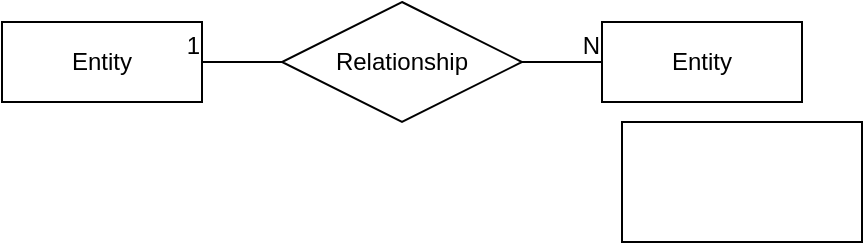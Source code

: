 <mxfile version="21.6.1" type="github">
  <diagram name="페이지-1" id="xHLtVfFAa8tFA3_w6fn9">
    <mxGraphModel dx="636" dy="333" grid="1" gridSize="10" guides="1" tooltips="1" connect="1" arrows="1" fold="1" page="1" pageScale="1" pageWidth="827" pageHeight="1169" math="0" shadow="0">
      <root>
        <mxCell id="0" />
        <mxCell id="1" parent="0" />
        <mxCell id="_LY8ih94ANXlv8mfPCon-3" value="Entity" style="whiteSpace=wrap;html=1;align=center;gradientColor=none;" vertex="1" parent="1">
          <mxGeometry x="340" y="240" width="100" height="40" as="geometry" />
        </mxCell>
        <mxCell id="_LY8ih94ANXlv8mfPCon-4" value="Relationship" style="shape=rhombus;perimeter=rhombusPerimeter;whiteSpace=wrap;html=1;align=center;" vertex="1" parent="1">
          <mxGeometry x="480" y="230" width="120" height="60" as="geometry" />
        </mxCell>
        <mxCell id="_LY8ih94ANXlv8mfPCon-5" value="Entity" style="whiteSpace=wrap;html=1;align=center;gradientColor=none;" vertex="1" parent="1">
          <mxGeometry x="640" y="240" width="100" height="40" as="geometry" />
        </mxCell>
        <mxCell id="_LY8ih94ANXlv8mfPCon-6" value="" style="endArrow=none;html=1;rounded=0;exitX=1;exitY=0.5;exitDx=0;exitDy=0;entryX=0;entryY=0.5;entryDx=0;entryDy=0;" edge="1" parent="1" source="_LY8ih94ANXlv8mfPCon-4" target="_LY8ih94ANXlv8mfPCon-5">
          <mxGeometry relative="1" as="geometry">
            <mxPoint x="370" y="310" as="sourcePoint" />
            <mxPoint x="530" y="310" as="targetPoint" />
          </mxGeometry>
        </mxCell>
        <mxCell id="_LY8ih94ANXlv8mfPCon-7" value="N" style="resizable=0;html=1;whiteSpace=wrap;align=right;verticalAlign=bottom;" connectable="0" vertex="1" parent="_LY8ih94ANXlv8mfPCon-6">
          <mxGeometry x="1" relative="1" as="geometry" />
        </mxCell>
        <mxCell id="_LY8ih94ANXlv8mfPCon-10" value="" style="endArrow=none;html=1;rounded=0;entryX=1;entryY=0.5;entryDx=0;entryDy=0;exitX=0;exitY=0.5;exitDx=0;exitDy=0;" edge="1" parent="1" source="_LY8ih94ANXlv8mfPCon-4" target="_LY8ih94ANXlv8mfPCon-3">
          <mxGeometry relative="1" as="geometry">
            <mxPoint x="370" y="310" as="sourcePoint" />
            <mxPoint x="530" y="310" as="targetPoint" />
          </mxGeometry>
        </mxCell>
        <mxCell id="_LY8ih94ANXlv8mfPCon-11" value="1" style="resizable=0;html=1;whiteSpace=wrap;align=right;verticalAlign=bottom;" connectable="0" vertex="1" parent="_LY8ih94ANXlv8mfPCon-10">
          <mxGeometry x="1" relative="1" as="geometry" />
        </mxCell>
        <mxCell id="_LY8ih94ANXlv8mfPCon-12" value="" style="whiteSpace=wrap;html=1;" vertex="1" parent="1">
          <mxGeometry x="650" y="290" width="120" height="60" as="geometry" />
        </mxCell>
      </root>
    </mxGraphModel>
  </diagram>
</mxfile>
